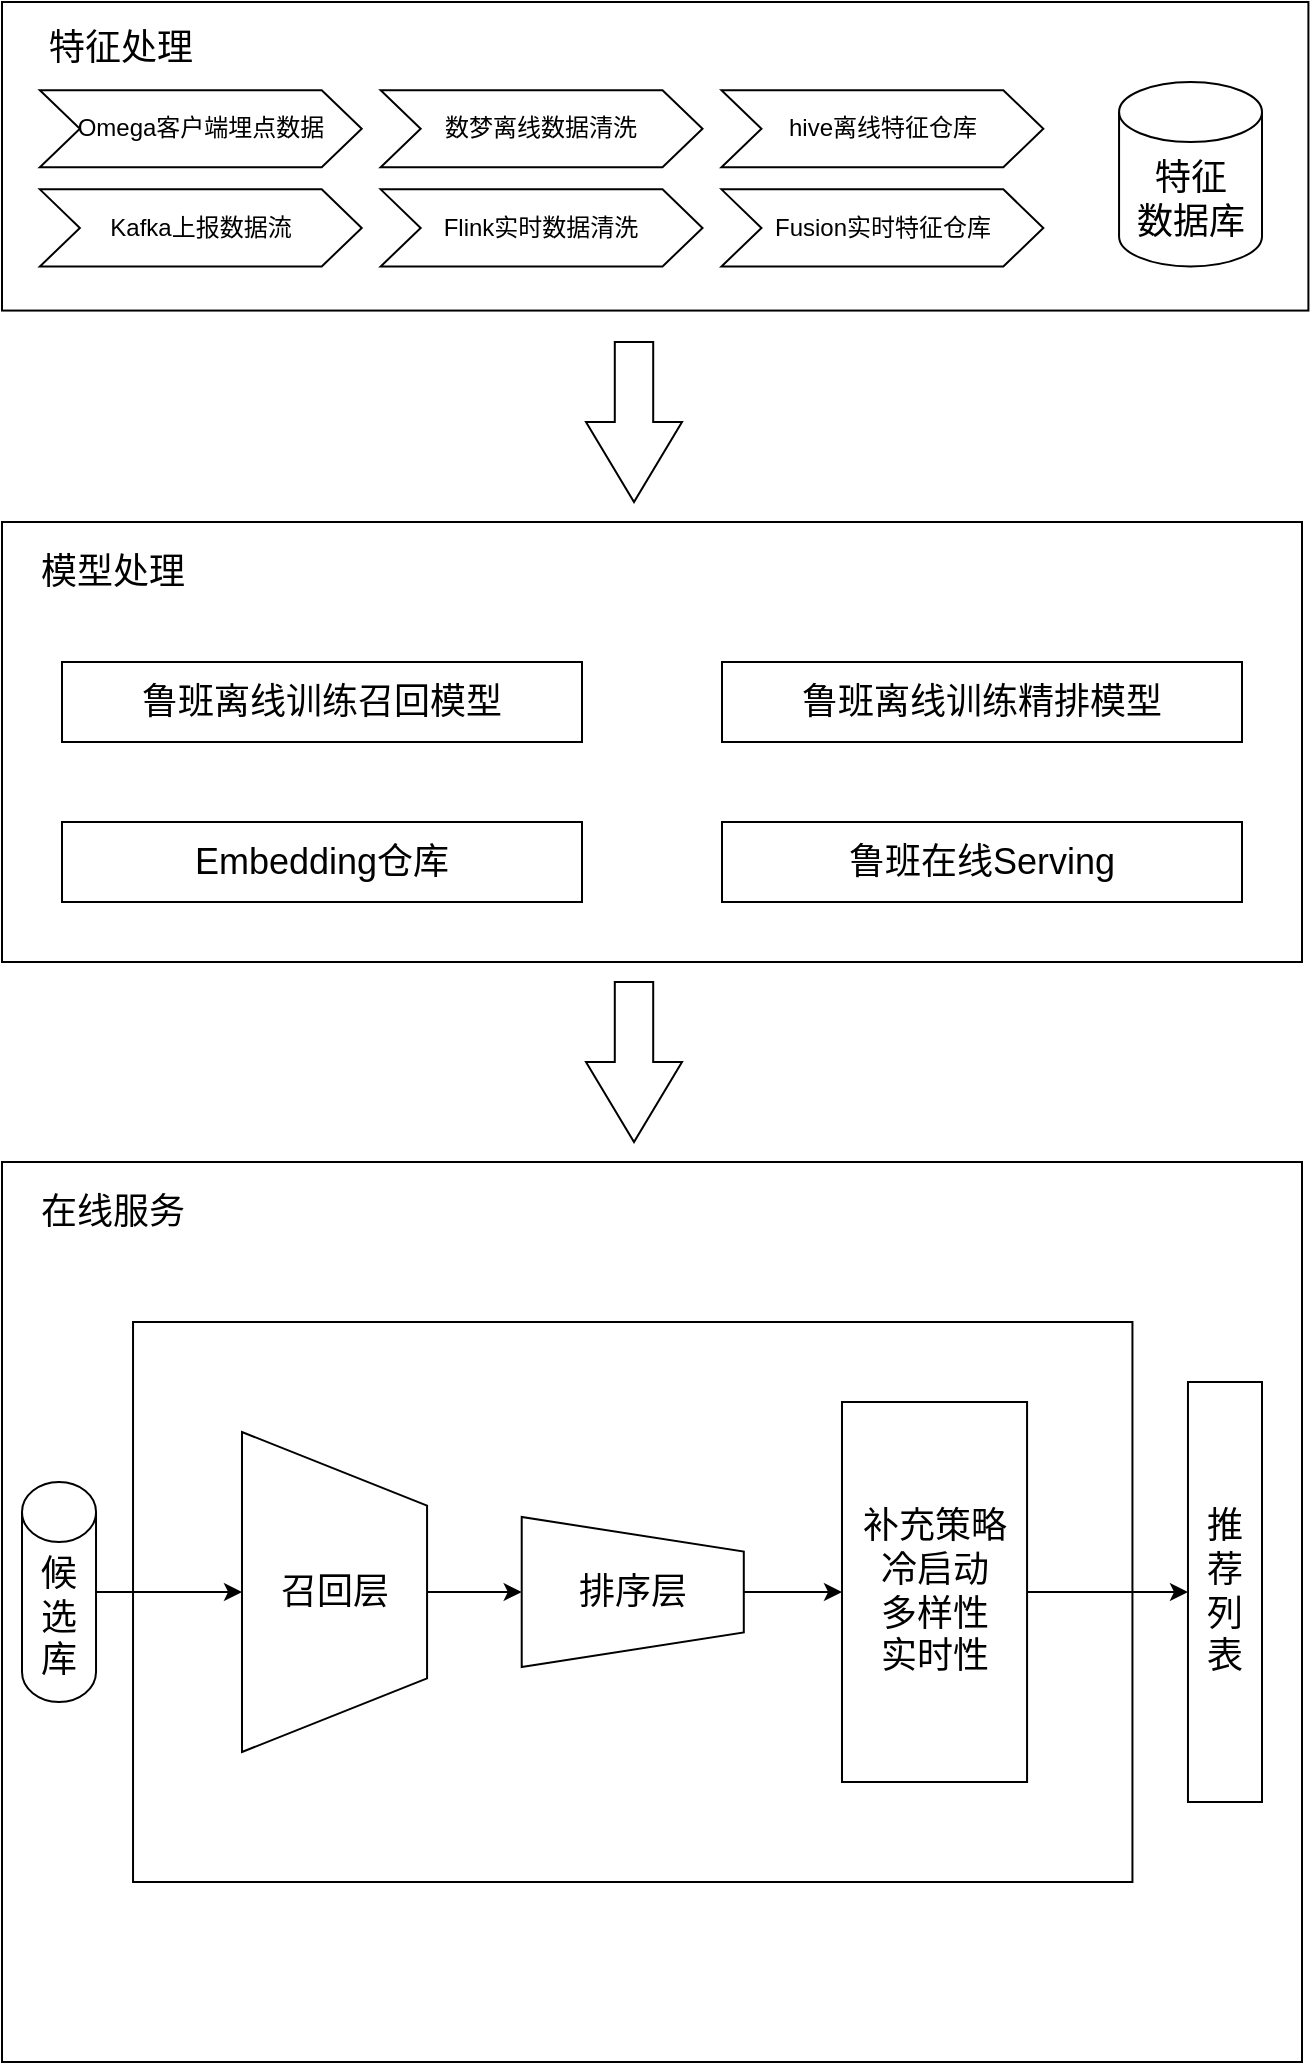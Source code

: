 <mxfile version="16.6.5" type="github"><diagram id="47j5oj57MSvHQx2q084O" name="第 1 页"><mxGraphModel dx="1042" dy="592" grid="1" gridSize="10" guides="1" tooltips="1" connect="1" arrows="1" fold="1" page="1" pageScale="1" pageWidth="827" pageHeight="1169" math="0" shadow="0"><root><mxCell id="0"/><mxCell id="1" parent="0"/><mxCell id="i7WWzYZFT3efbSj_JE6K-38" value="" style="rounded=0;whiteSpace=wrap;html=1;" vertex="1" parent="1"><mxGeometry x="70" y="300" width="650" height="220" as="geometry"/></mxCell><mxCell id="i7WWzYZFT3efbSj_JE6K-37" value="模型处理" style="text;html=1;resizable=0;autosize=1;align=center;verticalAlign=middle;points=[];fillColor=none;strokeColor=none;rounded=0;fontSize=18;" vertex="1" parent="1"><mxGeometry x="80" y="310" width="90" height="30" as="geometry"/></mxCell><mxCell id="i7WWzYZFT3efbSj_JE6K-39" value="" style="group" vertex="1" connectable="0" parent="1"><mxGeometry x="70" y="40" width="653.2" height="154.286" as="geometry"/></mxCell><mxCell id="i7WWzYZFT3efbSj_JE6K-7" value="" style="rounded=0;whiteSpace=wrap;html=1;" vertex="1" parent="i7WWzYZFT3efbSj_JE6K-39"><mxGeometry width="653.2" height="154.286" as="geometry"/></mxCell><mxCell id="i7WWzYZFT3efbSj_JE6K-8" value="特征处理" style="text;html=1;resizable=0;autosize=1;align=center;verticalAlign=middle;points=[];fillColor=none;strokeColor=none;rounded=0;fontSize=18;" vertex="1" parent="i7WWzYZFT3efbSj_JE6K-39"><mxGeometry x="14.2" y="8.265" width="90" height="30" as="geometry"/></mxCell><mxCell id="i7WWzYZFT3efbSj_JE6K-9" value="Omega客户端埋点数据" style="shape=step;perimeter=stepPerimeter;whiteSpace=wrap;html=1;fixedSize=1;" vertex="1" parent="i7WWzYZFT3efbSj_JE6K-39"><mxGeometry x="18.933" y="44.082" width="160.933" height="38.571" as="geometry"/></mxCell><mxCell id="i7WWzYZFT3efbSj_JE6K-10" value="数梦离线数据清洗" style="shape=step;perimeter=stepPerimeter;whiteSpace=wrap;html=1;fixedSize=1;" vertex="1" parent="i7WWzYZFT3efbSj_JE6K-39"><mxGeometry x="189.333" y="44.082" width="160.933" height="38.571" as="geometry"/></mxCell><mxCell id="i7WWzYZFT3efbSj_JE6K-11" value="hive离线特征仓库" style="shape=step;perimeter=stepPerimeter;whiteSpace=wrap;html=1;fixedSize=1;" vertex="1" parent="i7WWzYZFT3efbSj_JE6K-39"><mxGeometry x="359.733" y="44.082" width="160.933" height="38.571" as="geometry"/></mxCell><mxCell id="i7WWzYZFT3efbSj_JE6K-12" value="Kafka上报数据流&lt;span style=&quot;color: rgba(0 , 0 , 0 , 0) ; font-family: monospace ; font-size: 0px&quot;&gt;%3CmxGraphModel%3E%3Croot%3E%3CmxCell%20id%3D%220%22%2F%3E%3CmxCell%20id%3D%221%22%20parent%3D%220%22%2F%3E%3CmxCell%20id%3D%222%22%20value%3D%22Omega%E5%AE%A2%E6%88%B7%E7%AB%AF%E5%9F%8B%E7%82%B9%E6%95%B0%E6%8D%AE%22%20style%3D%22shape%3Dstep%3Bperimeter%3DstepPerimeter%3BwhiteSpace%3Dwrap%3Bhtml%3D1%3BfixedSize%3D1%3B%22%20vertex%3D%221%22%20parent%3D%221%22%3E%3CmxGeometry%20x%3D%2290%22%20y%3D%22120%22%20width%3D%22170%22%20height%3D%2270%22%20as%3D%22geometry%22%2F%3E%3C%2FmxCell%3E%3C%2Froot%3E%3C%2FmxGraphModel%3E&lt;/span&gt;" style="shape=step;perimeter=stepPerimeter;whiteSpace=wrap;html=1;fixedSize=1;" vertex="1" parent="i7WWzYZFT3efbSj_JE6K-39"><mxGeometry x="18.933" y="93.673" width="160.933" height="38.571" as="geometry"/></mxCell><mxCell id="i7WWzYZFT3efbSj_JE6K-13" value="Flink实时数据清洗" style="shape=step;perimeter=stepPerimeter;whiteSpace=wrap;html=1;fixedSize=1;" vertex="1" parent="i7WWzYZFT3efbSj_JE6K-39"><mxGeometry x="189.333" y="93.673" width="160.933" height="38.571" as="geometry"/></mxCell><mxCell id="i7WWzYZFT3efbSj_JE6K-14" value="Fusion实时特征仓库" style="shape=step;perimeter=stepPerimeter;whiteSpace=wrap;html=1;fixedSize=1;" vertex="1" parent="i7WWzYZFT3efbSj_JE6K-39"><mxGeometry x="359.733" y="93.673" width="160.933" height="38.571" as="geometry"/></mxCell><mxCell id="i7WWzYZFT3efbSj_JE6K-17" value="特征&lt;br&gt;数据库" style="shape=cylinder3;whiteSpace=wrap;html=1;boundedLbl=1;backgroundOutline=1;size=15;fontSize=18;" vertex="1" parent="i7WWzYZFT3efbSj_JE6K-39"><mxGeometry x="558.53" y="40" width="71.47" height="92.24" as="geometry"/></mxCell><mxCell id="i7WWzYZFT3efbSj_JE6K-44" value="" style="html=1;shadow=0;dashed=0;align=center;verticalAlign=middle;shape=mxgraph.arrows2.arrow;dy=0.6;dx=40;direction=south;notch=0;fontSize=18;" vertex="1" parent="1"><mxGeometry x="362" y="210" width="48" height="80" as="geometry"/></mxCell><mxCell id="i7WWzYZFT3efbSj_JE6K-45" value="" style="html=1;shadow=0;dashed=0;align=center;verticalAlign=middle;shape=mxgraph.arrows2.arrow;dy=0.6;dx=40;direction=south;notch=0;fontSize=18;" vertex="1" parent="1"><mxGeometry x="362" y="530" width="48" height="80" as="geometry"/></mxCell><mxCell id="i7WWzYZFT3efbSj_JE6K-20" value="鲁班离线训练精排模型" style="rounded=0;whiteSpace=wrap;html=1;fontSize=18;" vertex="1" parent="1"><mxGeometry x="430" y="370" width="260" height="40" as="geometry"/></mxCell><mxCell id="i7WWzYZFT3efbSj_JE6K-40" value="鲁班离线训练召回模型" style="rounded=0;whiteSpace=wrap;html=1;fontSize=18;" vertex="1" parent="1"><mxGeometry x="100" y="370" width="260" height="40" as="geometry"/></mxCell><mxCell id="i7WWzYZFT3efbSj_JE6K-41" value="Embedding仓库" style="rounded=0;whiteSpace=wrap;html=1;fontSize=18;" vertex="1" parent="1"><mxGeometry x="100" y="450" width="260" height="40" as="geometry"/></mxCell><mxCell id="i7WWzYZFT3efbSj_JE6K-42" value="鲁班在线Serving" style="rounded=0;whiteSpace=wrap;html=1;fontSize=18;" vertex="1" parent="1"><mxGeometry x="430" y="450" width="260" height="40" as="geometry"/></mxCell><mxCell id="i7WWzYZFT3efbSj_JE6K-50" value="" style="group" vertex="1" connectable="0" parent="1"><mxGeometry x="70" y="620" width="650" height="450" as="geometry"/></mxCell><mxCell id="i7WWzYZFT3efbSj_JE6K-47" value="" style="rounded=0;whiteSpace=wrap;html=1;" vertex="1" parent="i7WWzYZFT3efbSj_JE6K-50"><mxGeometry width="650" height="450" as="geometry"/></mxCell><mxCell id="i7WWzYZFT3efbSj_JE6K-46" value="在线服务" style="text;html=1;resizable=0;autosize=1;align=center;verticalAlign=middle;points=[];fillColor=none;strokeColor=none;rounded=0;fontSize=18;" vertex="1" parent="i7WWzYZFT3efbSj_JE6K-50"><mxGeometry x="10" y="10" width="90" height="30" as="geometry"/></mxCell><mxCell id="i7WWzYZFT3efbSj_JE6K-49" value="" style="group" vertex="1" connectable="0" parent="i7WWzYZFT3efbSj_JE6K-50"><mxGeometry x="10" y="80" width="620" height="280" as="geometry"/></mxCell><mxCell id="i7WWzYZFT3efbSj_JE6K-21" value="推&lt;br&gt;荐&lt;br&gt;列&lt;br&gt;表" style="rounded=0;whiteSpace=wrap;html=1;fontSize=18;" vertex="1" parent="i7WWzYZFT3efbSj_JE6K-49"><mxGeometry x="582.985" y="30" width="37.015" height="210" as="geometry"/></mxCell><mxCell id="i7WWzYZFT3efbSj_JE6K-26" value="" style="rounded=0;whiteSpace=wrap;html=1;fontSize=18;" vertex="1" parent="i7WWzYZFT3efbSj_JE6K-49"><mxGeometry x="55.522" width="499.701" height="280" as="geometry"/></mxCell><mxCell id="i7WWzYZFT3efbSj_JE6K-29" value="召回层" style="verticalLabelPosition=middle;verticalAlign=middle;html=1;shape=trapezoid;perimeter=trapezoidPerimeter;whiteSpace=wrap;size=0.23;arcSize=10;flipV=1;labelPosition=center;align=center;fontSize=18;direction=south;" vertex="1" parent="i7WWzYZFT3efbSj_JE6K-49"><mxGeometry x="109.996" y="55" width="92.537" height="160" as="geometry"/></mxCell><mxCell id="i7WWzYZFT3efbSj_JE6K-30" value="排序层" style="verticalLabelPosition=middle;verticalAlign=middle;html=1;shape=trapezoid;perimeter=trapezoidPerimeter;whiteSpace=wrap;size=0.23;arcSize=10;flipV=1;labelPosition=center;align=center;fontSize=18;direction=south;" vertex="1" parent="i7WWzYZFT3efbSj_JE6K-49"><mxGeometry x="249.852" y="97.5" width="111.045" height="75" as="geometry"/></mxCell><mxCell id="i7WWzYZFT3efbSj_JE6K-34" value="" style="edgeStyle=orthogonalEdgeStyle;rounded=0;orthogonalLoop=1;jettySize=auto;html=1;fontSize=18;" edge="1" parent="i7WWzYZFT3efbSj_JE6K-49" source="i7WWzYZFT3efbSj_JE6K-29" target="i7WWzYZFT3efbSj_JE6K-30"><mxGeometry relative="1" as="geometry"/></mxCell><mxCell id="i7WWzYZFT3efbSj_JE6K-36" value="" style="edgeStyle=orthogonalEdgeStyle;rounded=0;orthogonalLoop=1;jettySize=auto;html=1;fontSize=18;" edge="1" parent="i7WWzYZFT3efbSj_JE6K-49" source="i7WWzYZFT3efbSj_JE6K-32" target="i7WWzYZFT3efbSj_JE6K-21"><mxGeometry relative="1" as="geometry"/></mxCell><mxCell id="i7WWzYZFT3efbSj_JE6K-32" value="补充策略&lt;br&gt;冷启动&lt;br&gt;多样性&lt;br&gt;实时性&lt;br&gt;" style="rounded=0;whiteSpace=wrap;html=1;fontSize=18;" vertex="1" parent="i7WWzYZFT3efbSj_JE6K-49"><mxGeometry x="409.995" y="40" width="92.537" height="190" as="geometry"/></mxCell><mxCell id="i7WWzYZFT3efbSj_JE6K-35" value="" style="edgeStyle=orthogonalEdgeStyle;rounded=0;orthogonalLoop=1;jettySize=auto;html=1;fontSize=18;" edge="1" parent="i7WWzYZFT3efbSj_JE6K-49" source="i7WWzYZFT3efbSj_JE6K-30" target="i7WWzYZFT3efbSj_JE6K-32"><mxGeometry relative="1" as="geometry"/></mxCell><mxCell id="i7WWzYZFT3efbSj_JE6K-19" value="候&lt;br&gt;选&lt;br&gt;库" style="shape=cylinder3;whiteSpace=wrap;html=1;boundedLbl=1;backgroundOutline=1;size=15;fontSize=18;" vertex="1" parent="i7WWzYZFT3efbSj_JE6K-49"><mxGeometry y="80" width="37.015" height="110" as="geometry"/></mxCell><mxCell id="i7WWzYZFT3efbSj_JE6K-33" value="" style="edgeStyle=orthogonalEdgeStyle;rounded=0;orthogonalLoop=1;jettySize=auto;html=1;fontSize=18;entryX=0.5;entryY=1;entryDx=0;entryDy=0;" edge="1" parent="i7WWzYZFT3efbSj_JE6K-49" source="i7WWzYZFT3efbSj_JE6K-19" target="i7WWzYZFT3efbSj_JE6K-29"><mxGeometry relative="1" as="geometry"/></mxCell></root></mxGraphModel></diagram></mxfile>